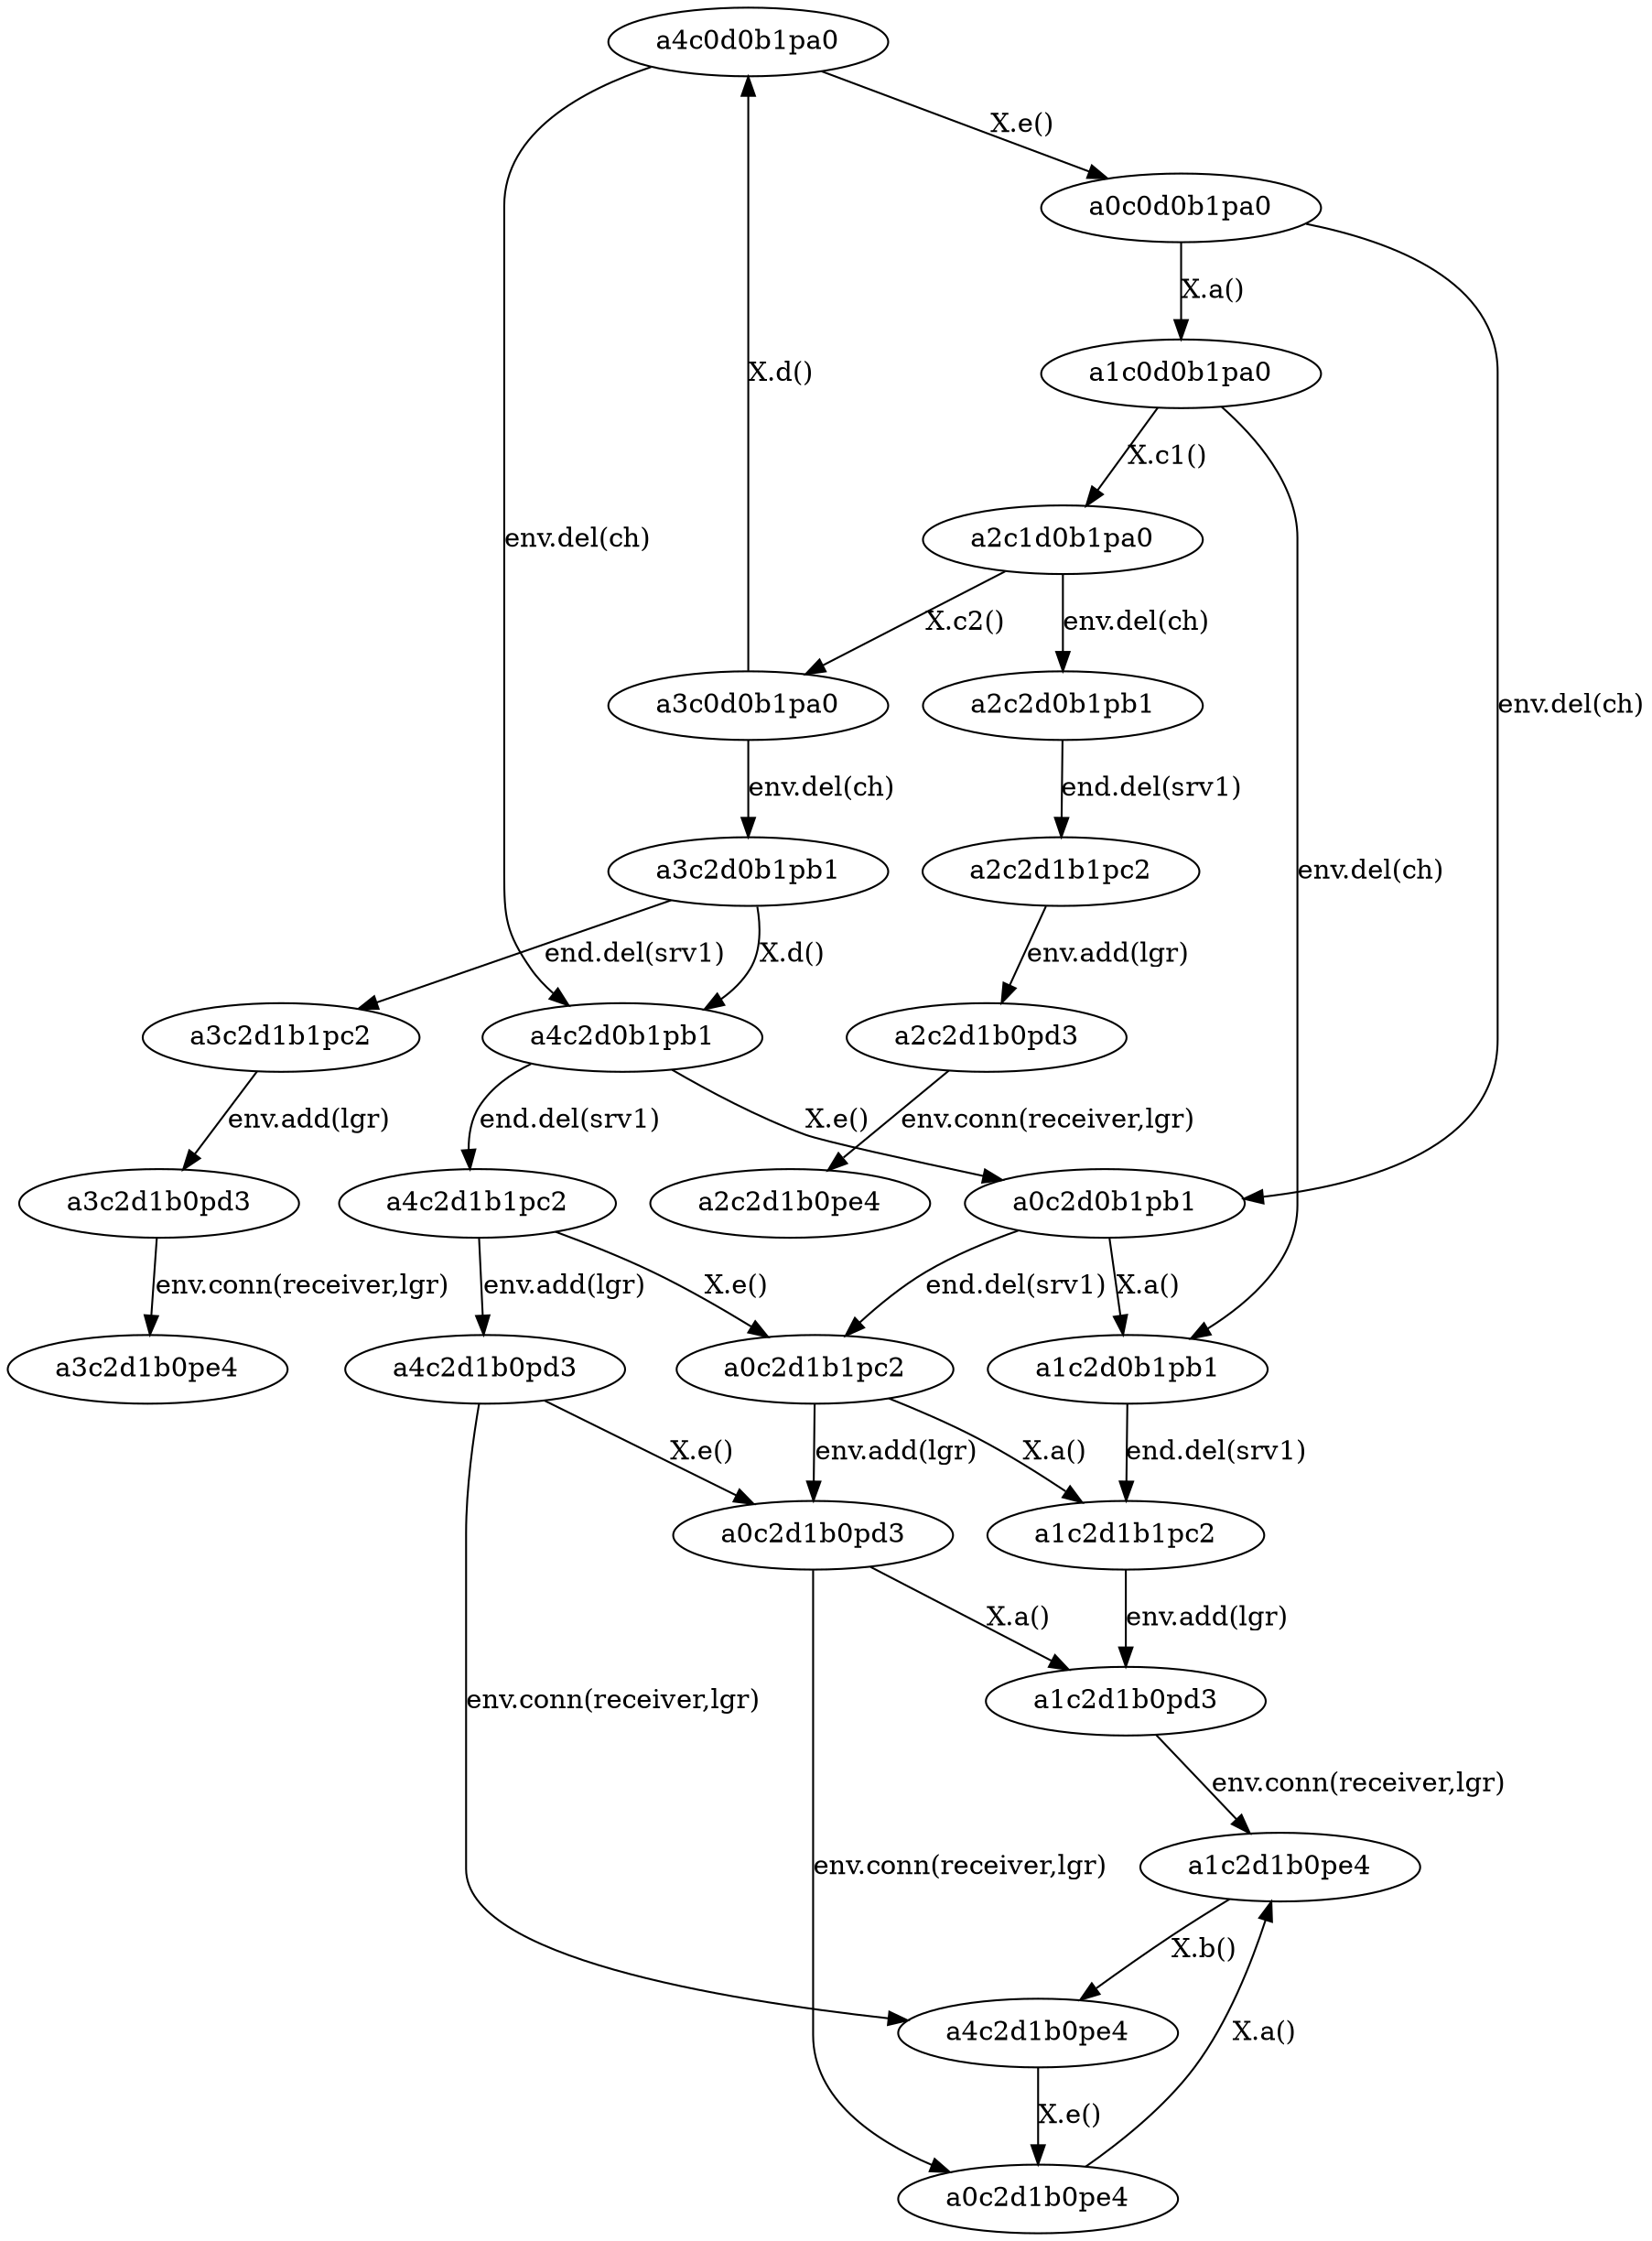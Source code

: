 digraph { 
a0c2d0b1pb1[pos="100,0!"];
a2c2d0b1pb1[pos="100,100!"];
a1c2d1b0pd3[pos="100,200!"];
a3c2d1b0pe4[pos="100,300!"];
a4c2d1b1pc2[pos="100,400!"];
a3c2d1b1pc2[pos="100,500!"];
a4c2d0b1pb1[pos="100,600!"];
a4c2d1b0pe4[pos="100,700!"];
a2c1d0b1pa0[pos="100,800!"];
a0c2d1b1pc2[pos="100,900!"];
a1c2d0b1pb1[pos="100,1000!"];
a0c2d1b0pe4[pos="100,1100!"];
a0c0d0b1pa0[pos="100,1200!"];
a4c0d0b1pa0[pos="100,1300!"];
a2c2d1b0pe4[pos="100,1400!"];
a1c0d0b1pa0[pos="100,1500!"];
a1c2d1b0pe4[pos="100,1600!"];
a3c2d1b0pd3[pos="100,1700!"];
a3c2d0b1pb1[pos="100,1800!"];
a2c2d1b1pc2[pos="100,1900!"];
a4c2d1b0pd3[pos="100,2000!"];
a3c0d0b1pa0[pos="100,2100!"];
a1c2d1b1pc2[pos="100,2200!"];
a0c2d1b0pd3[pos="100,2300!"];
a2c2d1b0pd3[pos="100,2400!"];
a0c0d0b1pa0->a0c2d0b1pb1[label= "env.del(ch)"];
a0c2d0b1pb1->a1c2d0b1pb1[label= "X.a()"];
a1c2d0b1pb1->a1c2d1b1pc2[label= "end.del(srv1)"];
a1c0d0b1pa0->a1c2d0b1pb1[label= "env.del(ch)"];
a3c2d0b1pb1->a4c2d0b1pb1[label= "X.d()"];
a0c2d1b1pc2->a1c2d1b1pc2[label= "X.a()"];
a0c2d1b0pd3->a0c2d1b0pe4[label= "env.conn(receiver,lgr)"];
a2c1d0b1pa0->a2c2d0b1pb1[label= "env.del(ch)"];
a0c2d1b1pc2->a0c2d1b0pd3[label= "env.add(lgr)"];
a0c2d1b0pe4->a1c2d1b0pe4[label= "X.a()"];
a4c0d0b1pa0->a0c0d0b1pa0[label= "X.e()"];
a4c0d0b1pa0->a4c2d0b1pb1[label= "env.del(ch)"];
a4c2d1b1pc2->a4c2d1b0pd3[label= "env.add(lgr)"];
a0c2d1b0pd3->a1c2d1b0pd3[label= "X.a()"];
a3c2d1b1pc2->a3c2d1b0pd3[label= "env.add(lgr)"];
a3c0d0b1pa0->a3c2d0b1pb1[label= "env.del(ch)"];
a2c1d0b1pa0->a3c0d0b1pa0[label= "X.c2()"];
a1c2d1b1pc2->a1c2d1b0pd3[label= "env.add(lgr)"];
a2c2d1b1pc2->a2c2d1b0pd3[label= "env.add(lgr)"];
a3c0d0b1pa0->a4c0d0b1pa0[label= "X.d()"];
a0c0d0b1pa0->a1c0d0b1pa0[label= "X.a()"];
a4c2d1b0pd3->a0c2d1b0pd3[label= "X.e()"];
a4c2d0b1pb1->a4c2d1b1pc2[label= "end.del(srv1)"];
a2c2d1b0pd3->a2c2d1b0pe4[label= "env.conn(receiver,lgr)"];
a4c2d1b0pd3->a4c2d1b0pe4[label= "env.conn(receiver,lgr)"];
a3c2d1b0pd3->a3c2d1b0pe4[label= "env.conn(receiver,lgr)"];
a3c2d0b1pb1->a3c2d1b1pc2[label= "end.del(srv1)"];
a4c2d1b1pc2->a0c2d1b1pc2[label= "X.e()"];
a0c2d0b1pb1->a0c2d1b1pc2[label= "end.del(srv1)"];
a1c2d1b0pe4->a4c2d1b0pe4[label= "X.b()"];
a1c2d1b0pd3->a1c2d1b0pe4[label= "env.conn(receiver,lgr)"];
a1c0d0b1pa0->a2c1d0b1pa0[label= "X.c1()"];
a4c2d1b0pe4->a0c2d1b0pe4[label= "X.e()"];
a2c2d0b1pb1->a2c2d1b1pc2[label= "end.del(srv1)"];
a4c2d0b1pb1->a0c2d0b1pb1[label= "X.e()"];

}